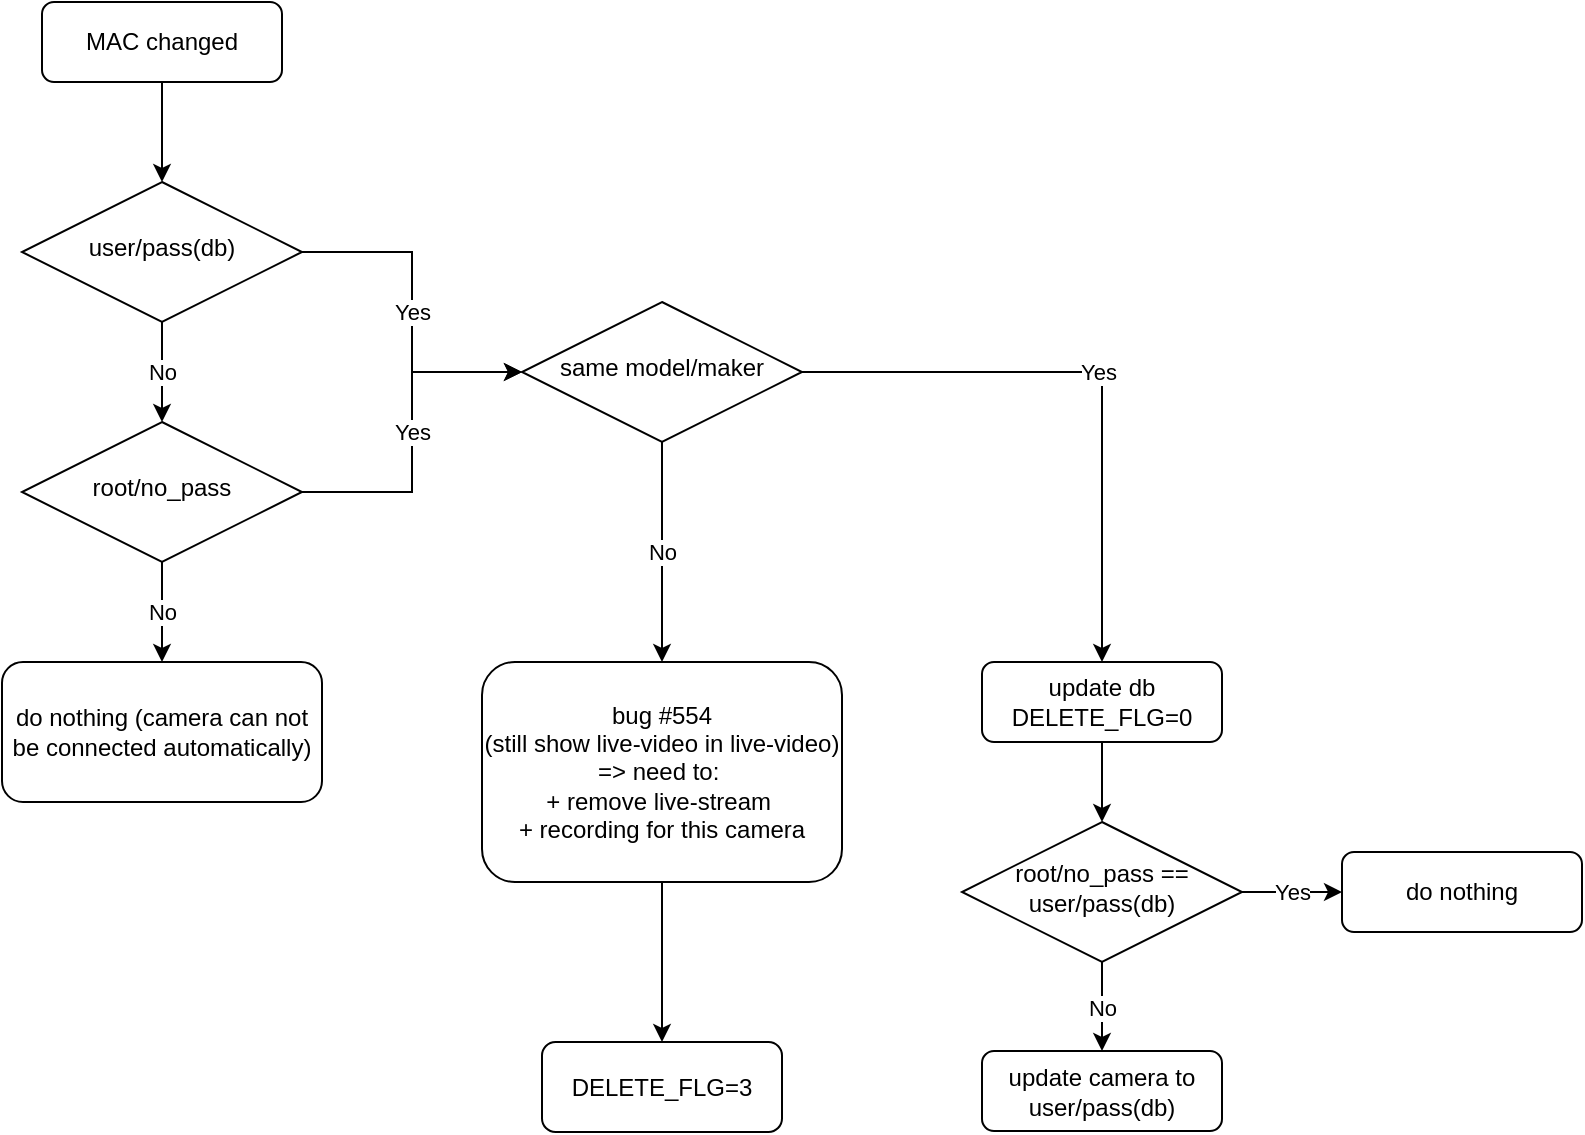 <mxfile version="21.6.6" type="github">
  <diagram id="C5RBs43oDa-KdzZeNtuy" name="Page-1">
    <mxGraphModel dx="1434" dy="746" grid="1" gridSize="10" guides="1" tooltips="1" connect="1" arrows="1" fold="1" page="1" pageScale="1" pageWidth="827" pageHeight="1169" math="0" shadow="0">
      <root>
        <mxCell id="WIyWlLk6GJQsqaUBKTNV-0" />
        <mxCell id="WIyWlLk6GJQsqaUBKTNV-1" parent="WIyWlLk6GJQsqaUBKTNV-0" />
        <mxCell id="-7ZSWxGNlsJKucX61rwI-12" style="edgeStyle=orthogonalEdgeStyle;rounded=0;orthogonalLoop=1;jettySize=auto;html=1;entryX=0.5;entryY=0;entryDx=0;entryDy=0;" parent="WIyWlLk6GJQsqaUBKTNV-1" source="WIyWlLk6GJQsqaUBKTNV-3" target="-7ZSWxGNlsJKucX61rwI-10" edge="1">
          <mxGeometry relative="1" as="geometry" />
        </mxCell>
        <mxCell id="WIyWlLk6GJQsqaUBKTNV-3" value="MAC changed" style="rounded=1;whiteSpace=wrap;html=1;fontSize=12;glass=0;strokeWidth=1;shadow=0;" parent="WIyWlLk6GJQsqaUBKTNV-1" vertex="1">
          <mxGeometry x="50" y="20" width="120" height="40" as="geometry" />
        </mxCell>
        <mxCell id="-7ZSWxGNlsJKucX61rwI-14" value="Yes" style="edgeStyle=orthogonalEdgeStyle;rounded=0;orthogonalLoop=1;jettySize=auto;html=1;entryX=0;entryY=0.5;entryDx=0;entryDy=0;" parent="WIyWlLk6GJQsqaUBKTNV-1" source="-7ZSWxGNlsJKucX61rwI-10" target="-7ZSWxGNlsJKucX61rwI-21" edge="1">
          <mxGeometry relative="1" as="geometry">
            <mxPoint x="330" y="200" as="targetPoint" />
          </mxGeometry>
        </mxCell>
        <mxCell id="-7ZSWxGNlsJKucX61rwI-16" value="No" style="edgeStyle=orthogonalEdgeStyle;rounded=0;orthogonalLoop=1;jettySize=auto;html=1;entryX=0.5;entryY=0;entryDx=0;entryDy=0;" parent="WIyWlLk6GJQsqaUBKTNV-1" source="-7ZSWxGNlsJKucX61rwI-10" target="-7ZSWxGNlsJKucX61rwI-15" edge="1">
          <mxGeometry relative="1" as="geometry" />
        </mxCell>
        <mxCell id="-7ZSWxGNlsJKucX61rwI-10" value="user/pass(db)" style="rhombus;whiteSpace=wrap;html=1;shadow=0;fontFamily=Helvetica;fontSize=12;align=center;strokeWidth=1;spacing=6;spacingTop=-4;" parent="WIyWlLk6GJQsqaUBKTNV-1" vertex="1">
          <mxGeometry x="40" y="110" width="140" height="70" as="geometry" />
        </mxCell>
        <mxCell id="-7ZSWxGNlsJKucX61rwI-17" value="Yes" style="edgeStyle=orthogonalEdgeStyle;rounded=0;orthogonalLoop=1;jettySize=auto;html=1;entryX=0;entryY=0.5;entryDx=0;entryDy=0;" parent="WIyWlLk6GJQsqaUBKTNV-1" source="-7ZSWxGNlsJKucX61rwI-15" target="-7ZSWxGNlsJKucX61rwI-21" edge="1">
          <mxGeometry relative="1" as="geometry">
            <mxPoint x="330" y="200" as="targetPoint" />
          </mxGeometry>
        </mxCell>
        <mxCell id="-7ZSWxGNlsJKucX61rwI-20" value="No" style="edgeStyle=orthogonalEdgeStyle;rounded=0;orthogonalLoop=1;jettySize=auto;html=1;entryX=0.5;entryY=0;entryDx=0;entryDy=0;" parent="WIyWlLk6GJQsqaUBKTNV-1" source="-7ZSWxGNlsJKucX61rwI-15" target="-7ZSWxGNlsJKucX61rwI-19" edge="1">
          <mxGeometry relative="1" as="geometry" />
        </mxCell>
        <mxCell id="-7ZSWxGNlsJKucX61rwI-15" value="root/no_pass" style="rhombus;whiteSpace=wrap;html=1;shadow=0;fontFamily=Helvetica;fontSize=12;align=center;strokeWidth=1;spacing=6;spacingTop=-4;" parent="WIyWlLk6GJQsqaUBKTNV-1" vertex="1">
          <mxGeometry x="40" y="230" width="140" height="70" as="geometry" />
        </mxCell>
        <mxCell id="-7ZSWxGNlsJKucX61rwI-19" value="do nothing (camera can not be connected automatically)" style="rounded=1;whiteSpace=wrap;html=1;fontSize=12;glass=0;strokeWidth=1;shadow=0;" parent="WIyWlLk6GJQsqaUBKTNV-1" vertex="1">
          <mxGeometry x="30" y="350" width="160" height="70" as="geometry" />
        </mxCell>
        <mxCell id="-7ZSWxGNlsJKucX61rwI-25" value="Yes" style="edgeStyle=orthogonalEdgeStyle;rounded=0;orthogonalLoop=1;jettySize=auto;html=1;entryX=0.5;entryY=0;entryDx=0;entryDy=0;" parent="WIyWlLk6GJQsqaUBKTNV-1" source="-7ZSWxGNlsJKucX61rwI-21" target="-7ZSWxGNlsJKucX61rwI-24" edge="1">
          <mxGeometry relative="1" as="geometry" />
        </mxCell>
        <mxCell id="-7ZSWxGNlsJKucX61rwI-32" value="No" style="edgeStyle=orthogonalEdgeStyle;rounded=0;orthogonalLoop=1;jettySize=auto;html=1;entryX=0.5;entryY=0;entryDx=0;entryDy=0;" parent="WIyWlLk6GJQsqaUBKTNV-1" source="-7ZSWxGNlsJKucX61rwI-21" target="-7ZSWxGNlsJKucX61rwI-22" edge="1">
          <mxGeometry relative="1" as="geometry" />
        </mxCell>
        <mxCell id="-7ZSWxGNlsJKucX61rwI-21" value="same model/maker" style="rhombus;whiteSpace=wrap;html=1;shadow=0;fontFamily=Helvetica;fontSize=12;align=center;strokeWidth=1;spacing=6;spacingTop=-4;" parent="WIyWlLk6GJQsqaUBKTNV-1" vertex="1">
          <mxGeometry x="290" y="170" width="140" height="70" as="geometry" />
        </mxCell>
        <mxCell id="Q5jsaHBbuwmYYKq3OzVo-1" value="" style="edgeStyle=orthogonalEdgeStyle;rounded=0;orthogonalLoop=1;jettySize=auto;html=1;" edge="1" parent="WIyWlLk6GJQsqaUBKTNV-1" source="-7ZSWxGNlsJKucX61rwI-22" target="Q5jsaHBbuwmYYKq3OzVo-0">
          <mxGeometry relative="1" as="geometry" />
        </mxCell>
        <mxCell id="-7ZSWxGNlsJKucX61rwI-22" value="&lt;div align=&quot;center&quot;&gt;bug #554&lt;br&gt;(still show live-video in live-video)&lt;/div&gt;&lt;div align=&quot;center&quot;&gt;=&amp;gt; need to:&amp;nbsp;&lt;/div&gt;&lt;div align=&quot;center&quot;&gt;+ remove live-stream&amp;nbsp;&lt;/div&gt;&lt;div align=&quot;center&quot;&gt;+ recording for this camera&lt;/div&gt;" style="rounded=1;whiteSpace=wrap;html=1;fontSize=12;glass=0;strokeWidth=1;shadow=0;align=center;" parent="WIyWlLk6GJQsqaUBKTNV-1" vertex="1">
          <mxGeometry x="270" y="350" width="180" height="110" as="geometry" />
        </mxCell>
        <mxCell id="-7ZSWxGNlsJKucX61rwI-29" style="edgeStyle=orthogonalEdgeStyle;rounded=0;orthogonalLoop=1;jettySize=auto;html=1;" parent="WIyWlLk6GJQsqaUBKTNV-1" source="-7ZSWxGNlsJKucX61rwI-24" target="-7ZSWxGNlsJKucX61rwI-26" edge="1">
          <mxGeometry relative="1" as="geometry" />
        </mxCell>
        <mxCell id="-7ZSWxGNlsJKucX61rwI-24" value="&lt;div&gt;update db&lt;/div&gt;&lt;div&gt;DELETE_FLG=0&lt;br&gt;&lt;/div&gt;" style="rounded=1;whiteSpace=wrap;html=1;fontSize=12;glass=0;strokeWidth=1;shadow=0;" parent="WIyWlLk6GJQsqaUBKTNV-1" vertex="1">
          <mxGeometry x="520" y="350" width="120" height="40" as="geometry" />
        </mxCell>
        <mxCell id="-7ZSWxGNlsJKucX61rwI-30" value="No" style="edgeStyle=orthogonalEdgeStyle;rounded=0;orthogonalLoop=1;jettySize=auto;html=1;entryX=0.5;entryY=0;entryDx=0;entryDy=0;" parent="WIyWlLk6GJQsqaUBKTNV-1" source="-7ZSWxGNlsJKucX61rwI-26" target="-7ZSWxGNlsJKucX61rwI-28" edge="1">
          <mxGeometry relative="1" as="geometry" />
        </mxCell>
        <mxCell id="-7ZSWxGNlsJKucX61rwI-31" value="Yes" style="edgeStyle=orthogonalEdgeStyle;rounded=0;orthogonalLoop=1;jettySize=auto;html=1;entryX=0;entryY=0.5;entryDx=0;entryDy=0;" parent="WIyWlLk6GJQsqaUBKTNV-1" source="-7ZSWxGNlsJKucX61rwI-26" target="-7ZSWxGNlsJKucX61rwI-27" edge="1">
          <mxGeometry relative="1" as="geometry" />
        </mxCell>
        <mxCell id="-7ZSWxGNlsJKucX61rwI-26" value="root/no_pass == user/pass(db)" style="rhombus;whiteSpace=wrap;html=1;shadow=0;fontFamily=Helvetica;fontSize=12;align=center;strokeWidth=1;spacing=6;spacingTop=-4;" parent="WIyWlLk6GJQsqaUBKTNV-1" vertex="1">
          <mxGeometry x="510" y="430" width="140" height="70" as="geometry" />
        </mxCell>
        <mxCell id="-7ZSWxGNlsJKucX61rwI-27" value="do nothing" style="rounded=1;whiteSpace=wrap;html=1;fontSize=12;glass=0;strokeWidth=1;shadow=0;" parent="WIyWlLk6GJQsqaUBKTNV-1" vertex="1">
          <mxGeometry x="700" y="445" width="120" height="40" as="geometry" />
        </mxCell>
        <mxCell id="-7ZSWxGNlsJKucX61rwI-28" value="update camera to user/pass(db)" style="rounded=1;whiteSpace=wrap;html=1;fontSize=12;glass=0;strokeWidth=1;shadow=0;" parent="WIyWlLk6GJQsqaUBKTNV-1" vertex="1">
          <mxGeometry x="520" y="544.5" width="120" height="40" as="geometry" />
        </mxCell>
        <mxCell id="Q5jsaHBbuwmYYKq3OzVo-0" value="DELETE_FLG=3" style="whiteSpace=wrap;html=1;rounded=1;glass=0;strokeWidth=1;shadow=0;" vertex="1" parent="WIyWlLk6GJQsqaUBKTNV-1">
          <mxGeometry x="300" y="540" width="120" height="45" as="geometry" />
        </mxCell>
      </root>
    </mxGraphModel>
  </diagram>
</mxfile>
